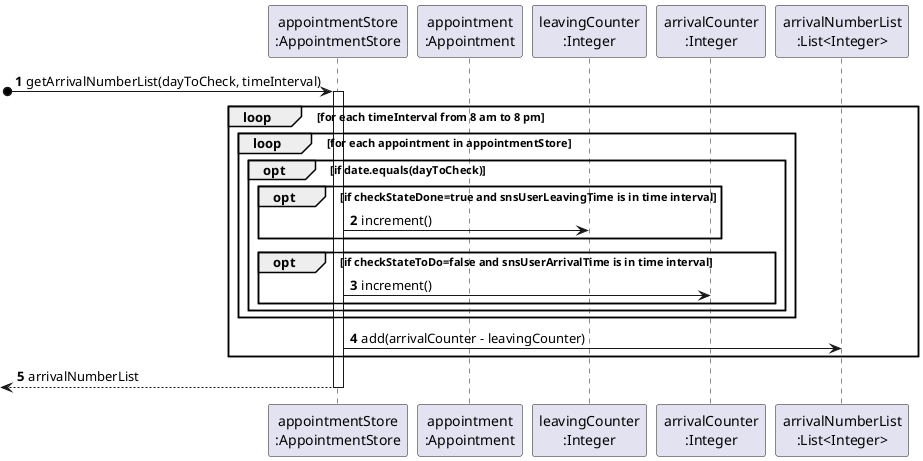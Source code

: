 @startuml
autonumber

participant "appointmentStore\n:AppointmentStore" as appStore
participant "appointment\n:Appointment" as appointment
participant "leavingCounter\n:Integer" as leavingCounter
participant "arrivalCounter\n:Integer" as arrivalCounter
participant "arrivalNumberList\n:List<Integer>" as differenceList

[o-> appStore : getArrivalNumberList(dayToCheck, timeInterval)

activate appStore

loop for each timeInterval from 8 am to 8 pm

loop for each appointment in appointmentStore

opt if date.equals(dayToCheck)

opt if checkStateDone=true and snsUserLeavingTime is in time interval

appStore -> leavingCounter : increment()

end

opt if checkStateToDo=false and snsUserArrivalTime is in time interval

appStore -> arrivalCounter : increment()

end


end


end loop

appStore -> differenceList : add(arrivalCounter - leavingCounter)

end loop

[<-- appStore : arrivalNumberList
deactivate appStore

@enduml
